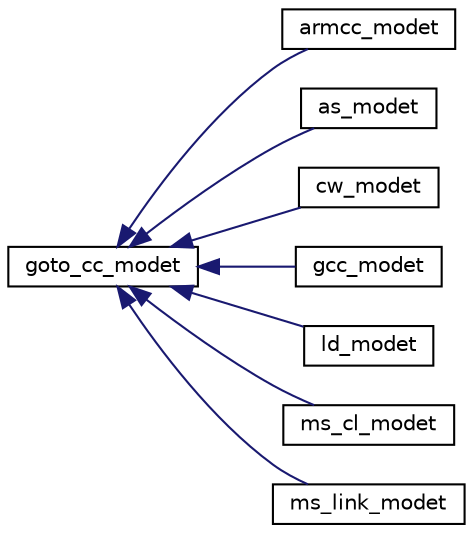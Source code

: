 digraph "Graphical Class Hierarchy"
{
 // LATEX_PDF_SIZE
  bgcolor="transparent";
  edge [fontname="Helvetica",fontsize="10",labelfontname="Helvetica",labelfontsize="10"];
  node [fontname="Helvetica",fontsize="10",shape=record];
  rankdir="LR";
  Node0 [label="goto_cc_modet",height=0.2,width=0.4,color="black",URL="$classgoto__cc__modet.html",tooltip=" "];
  Node0 -> Node1 [dir="back",color="midnightblue",fontsize="10",style="solid",fontname="Helvetica"];
  Node1 [label="armcc_modet",height=0.2,width=0.4,color="black",URL="$classarmcc__modet.html",tooltip=" "];
  Node0 -> Node2 [dir="back",color="midnightblue",fontsize="10",style="solid",fontname="Helvetica"];
  Node2 [label="as_modet",height=0.2,width=0.4,color="black",URL="$classas__modet.html",tooltip=" "];
  Node0 -> Node3 [dir="back",color="midnightblue",fontsize="10",style="solid",fontname="Helvetica"];
  Node3 [label="cw_modet",height=0.2,width=0.4,color="black",URL="$classcw__modet.html",tooltip=" "];
  Node0 -> Node4 [dir="back",color="midnightblue",fontsize="10",style="solid",fontname="Helvetica"];
  Node4 [label="gcc_modet",height=0.2,width=0.4,color="black",URL="$classgcc__modet.html",tooltip=" "];
  Node0 -> Node5 [dir="back",color="midnightblue",fontsize="10",style="solid",fontname="Helvetica"];
  Node5 [label="ld_modet",height=0.2,width=0.4,color="black",URL="$classld__modet.html",tooltip=" "];
  Node0 -> Node6 [dir="back",color="midnightblue",fontsize="10",style="solid",fontname="Helvetica"];
  Node6 [label="ms_cl_modet",height=0.2,width=0.4,color="black",URL="$classms__cl__modet.html",tooltip=" "];
  Node0 -> Node7 [dir="back",color="midnightblue",fontsize="10",style="solid",fontname="Helvetica"];
  Node7 [label="ms_link_modet",height=0.2,width=0.4,color="black",URL="$classms__link__modet.html",tooltip=" "];
}
